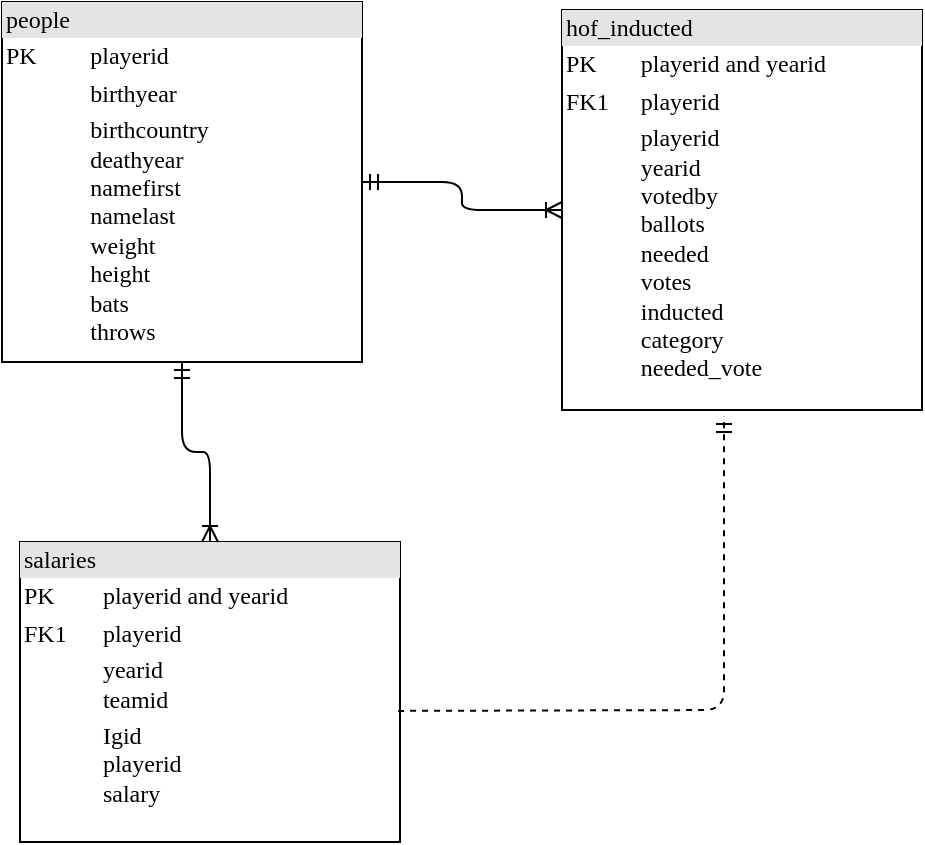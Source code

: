 <mxfile version="12.0.0" type="device" pages="1"><diagram name="Page-1" id="2ca16b54-16f6-2749-3443-fa8db7711227"><mxGraphModel dx="856" dy="564" grid="1" gridSize="10" guides="1" tooltips="1" connect="1" arrows="1" fold="1" page="1" pageScale="1" pageWidth="1100" pageHeight="850" background="#ffffff" math="0" shadow="0"><root><mxCell id="0"/><mxCell id="1" parent="0"/><mxCell id="2ed32ef02a7f4228-1" value="&lt;div style=&quot;box-sizing: border-box ; width: 100% ; background: #e4e4e4 ; padding: 2px&quot;&gt;people&lt;/div&gt;&lt;table style=&quot;width: 100% ; font-size: 1em&quot; cellpadding=&quot;2&quot; cellspacing=&quot;0&quot;&gt;&lt;tbody&gt;&lt;tr&gt;&lt;td&gt;PK&lt;/td&gt;&lt;td&gt;playerid&lt;/td&gt;&lt;/tr&gt;&lt;tr&gt;&lt;td&gt;&lt;br&gt;&lt;/td&gt;&lt;td&gt;birthyear&lt;/td&gt;&lt;/tr&gt;&lt;tr&gt;&lt;td&gt;&lt;/td&gt;&lt;td&gt;birthcountry&lt;br&gt;deathyear&lt;br&gt;namefirst&lt;br&gt;namelast&lt;br&gt;weight&lt;br&gt;height&lt;br&gt;bats&lt;br&gt;throws&lt;/td&gt;&lt;/tr&gt;&lt;/tbody&gt;&lt;/table&gt;" style="verticalAlign=top;align=left;overflow=fill;html=1;rounded=0;shadow=0;comic=0;labelBackgroundColor=none;strokeColor=#000000;strokeWidth=1;fillColor=#ffffff;fontFamily=Verdana;fontSize=12;fontColor=#000000;" parent="1" vertex="1"><mxGeometry x="110" y="140" width="180" height="180" as="geometry"/></mxCell><mxCell id="2ed32ef02a7f4228-4" value="&lt;div style=&quot;box-sizing: border-box ; width: 100% ; background: #e4e4e4 ; padding: 2px&quot;&gt;salaries&lt;/div&gt;&lt;table style=&quot;width: 100% ; font-size: 1em&quot; cellpadding=&quot;2&quot; cellspacing=&quot;0&quot;&gt;&lt;tbody&gt;&lt;tr&gt;&lt;td&gt;PK&lt;/td&gt;&lt;td&gt;playerid and yearid&lt;/td&gt;&lt;/tr&gt;&lt;tr&gt;&lt;td&gt;FK1&lt;/td&gt;&lt;td&gt;playerid&lt;/td&gt;&lt;/tr&gt;&lt;tr&gt;&lt;td&gt;&lt;/td&gt;&lt;td&gt;yearid&lt;br&gt;teamid&lt;/td&gt;&lt;/tr&gt;&lt;tr&gt;&lt;td&gt;&lt;br&gt;&lt;/td&gt;&lt;td&gt;Igid&lt;br&gt;playerid&lt;br&gt;salary&lt;br&gt;&lt;br&gt;&lt;/td&gt;&lt;/tr&gt;&lt;/tbody&gt;&lt;/table&gt;" style="verticalAlign=top;align=left;overflow=fill;html=1;rounded=0;shadow=0;comic=0;labelBackgroundColor=none;strokeColor=#000000;strokeWidth=1;fillColor=#ffffff;fontFamily=Verdana;fontSize=12;fontColor=#000000;" parent="1" vertex="1"><mxGeometry x="119" y="410" width="190" height="150" as="geometry"/></mxCell><mxCell id="2ed32ef02a7f4228-15" style="edgeStyle=orthogonalEdgeStyle;html=1;entryX=0.5;entryY=0;labelBackgroundColor=none;startArrow=ERmandOne;endArrow=ERoneToMany;fontFamily=Verdana;fontSize=12;align=left;exitX=0.5;exitY=1;exitDx=0;exitDy=0;" parent="1" source="2ed32ef02a7f4228-1" target="2ed32ef02a7f4228-4" edge="1"><mxGeometry relative="1" as="geometry"/></mxCell><mxCell id="2ed32ef02a7f4228-5" value="&lt;div style=&quot;box-sizing: border-box ; width: 100% ; background: #e4e4e4 ; padding: 2px&quot;&gt;hof_inducted&lt;/div&gt;&lt;table style=&quot;width: 100% ; font-size: 1em&quot; cellpadding=&quot;2&quot; cellspacing=&quot;0&quot;&gt;&lt;tbody&gt;&lt;tr&gt;&lt;td&gt;PK&lt;/td&gt;&lt;td&gt;playerid and yearid&lt;/td&gt;&lt;/tr&gt;&lt;tr&gt;&lt;td&gt;FK1&lt;/td&gt;&lt;td&gt;playerid&lt;br&gt;&lt;/td&gt;&lt;/tr&gt;&lt;tr&gt;&lt;td&gt;&lt;/td&gt;&lt;td&gt;playerid&lt;br&gt;yearid&lt;br&gt;votedby&lt;br&gt;ballots&lt;br&gt;needed&lt;br&gt;votes&lt;br&gt;inducted&lt;br&gt;category&lt;br&gt;needed_vote&lt;/td&gt;&lt;/tr&gt;&lt;/tbody&gt;&lt;/table&gt;" style="verticalAlign=top;align=left;overflow=fill;html=1;rounded=0;shadow=0;comic=0;labelBackgroundColor=none;strokeColor=#000000;strokeWidth=1;fillColor=#ffffff;fontFamily=Verdana;fontSize=12;fontColor=#000000;" parent="1" vertex="1"><mxGeometry x="390" y="144" width="180" height="200" as="geometry"/></mxCell><mxCell id="KrPqQcRAxxtQySr-Godw-2" style="edgeStyle=orthogonalEdgeStyle;html=1;entryX=0;entryY=0.5;labelBackgroundColor=none;startArrow=ERmandOne;endArrow=ERoneToMany;fontFamily=Verdana;fontSize=12;align=left;exitX=1;exitY=0.5;exitDx=0;exitDy=0;entryDx=0;entryDy=0;" parent="1" source="2ed32ef02a7f4228-1" target="2ed32ef02a7f4228-5" edge="1"><mxGeometry relative="1" as="geometry"><mxPoint x="210" y="200" as="sourcePoint"/><mxPoint x="210" y="420" as="targetPoint"/></mxGeometry></mxCell><mxCell id="KrPqQcRAxxtQySr-Godw-4" value="" style="endArrow=ERmandOne;dashed=1;html=1;entryX=0.45;entryY=1.015;entryDx=0;entryDy=0;entryPerimeter=0;exitX=0.995;exitY=0.563;exitDx=0;exitDy=0;exitPerimeter=0;endFill=0;" parent="1" source="2ed32ef02a7f4228-4" target="2ed32ef02a7f4228-5" edge="1"><mxGeometry width="50" height="50" relative="1" as="geometry"><mxPoint x="440" y="410" as="sourcePoint"/><mxPoint x="490" y="360" as="targetPoint"/><Array as="points"><mxPoint x="471" y="494"/></Array></mxGeometry></mxCell></root></mxGraphModel></diagram></mxfile>
